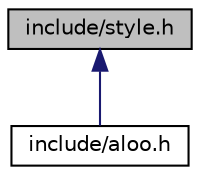 digraph "include/style.h"
{
 // LATEX_PDF_SIZE
  edge [fontname="Helvetica",fontsize="10",labelfontname="Helvetica",labelfontsize="10"];
  node [fontname="Helvetica",fontsize="10",shape=record];
  Node1 [label="include/style.h",height=0.2,width=0.4,color="black", fillcolor="grey75", style="filled", fontcolor="black",tooltip="Aloo CSS related functions."];
  Node1 -> Node2 [dir="back",color="midnightblue",fontsize="10",style="solid"];
  Node2 [label="include/aloo.h",height=0.2,width=0.4,color="black", fillcolor="white", style="filled",URL="$aloo_8h.html",tooltip="Aloo Project Main file It conatins all the header files."];
}
